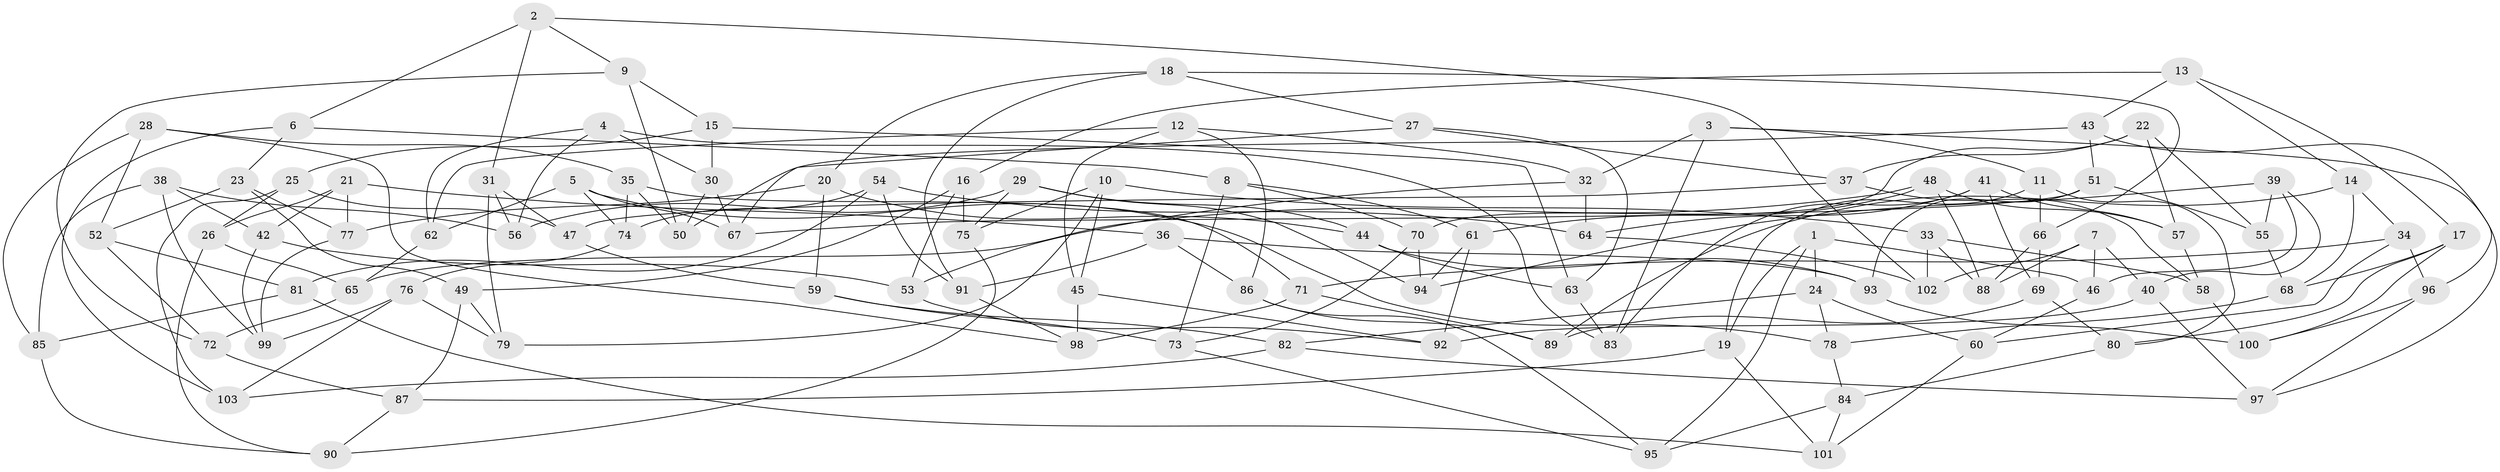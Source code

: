 // coarse degree distribution, {6: 0.1568627450980392, 7: 0.0392156862745098, 5: 0.19607843137254902, 4: 0.45098039215686275, 3: 0.0784313725490196, 10: 0.058823529411764705, 8: 0.0196078431372549}
// Generated by graph-tools (version 1.1) at 2025/02/03/04/25 22:02:41]
// undirected, 103 vertices, 206 edges
graph export_dot {
graph [start="1"]
  node [color=gray90,style=filled];
  1;
  2;
  3;
  4;
  5;
  6;
  7;
  8;
  9;
  10;
  11;
  12;
  13;
  14;
  15;
  16;
  17;
  18;
  19;
  20;
  21;
  22;
  23;
  24;
  25;
  26;
  27;
  28;
  29;
  30;
  31;
  32;
  33;
  34;
  35;
  36;
  37;
  38;
  39;
  40;
  41;
  42;
  43;
  44;
  45;
  46;
  47;
  48;
  49;
  50;
  51;
  52;
  53;
  54;
  55;
  56;
  57;
  58;
  59;
  60;
  61;
  62;
  63;
  64;
  65;
  66;
  67;
  68;
  69;
  70;
  71;
  72;
  73;
  74;
  75;
  76;
  77;
  78;
  79;
  80;
  81;
  82;
  83;
  84;
  85;
  86;
  87;
  88;
  89;
  90;
  91;
  92;
  93;
  94;
  95;
  96;
  97;
  98;
  99;
  100;
  101;
  102;
  103;
  1 -- 46;
  1 -- 19;
  1 -- 24;
  1 -- 95;
  2 -- 31;
  2 -- 102;
  2 -- 6;
  2 -- 9;
  3 -- 11;
  3 -- 83;
  3 -- 32;
  3 -- 97;
  4 -- 30;
  4 -- 83;
  4 -- 62;
  4 -- 56;
  5 -- 74;
  5 -- 67;
  5 -- 78;
  5 -- 62;
  6 -- 8;
  6 -- 103;
  6 -- 23;
  7 -- 46;
  7 -- 88;
  7 -- 40;
  7 -- 102;
  8 -- 73;
  8 -- 70;
  8 -- 61;
  9 -- 50;
  9 -- 72;
  9 -- 15;
  10 -- 75;
  10 -- 33;
  10 -- 45;
  10 -- 79;
  11 -- 80;
  11 -- 66;
  11 -- 19;
  12 -- 45;
  12 -- 32;
  12 -- 86;
  12 -- 62;
  13 -- 43;
  13 -- 17;
  13 -- 16;
  13 -- 14;
  14 -- 89;
  14 -- 34;
  14 -- 68;
  15 -- 25;
  15 -- 30;
  15 -- 63;
  16 -- 53;
  16 -- 75;
  16 -- 49;
  17 -- 100;
  17 -- 80;
  17 -- 68;
  18 -- 91;
  18 -- 27;
  18 -- 20;
  18 -- 66;
  19 -- 101;
  19 -- 87;
  20 -- 59;
  20 -- 77;
  20 -- 44;
  21 -- 26;
  21 -- 77;
  21 -- 42;
  21 -- 36;
  22 -- 57;
  22 -- 55;
  22 -- 70;
  22 -- 37;
  23 -- 77;
  23 -- 52;
  23 -- 49;
  24 -- 78;
  24 -- 60;
  24 -- 82;
  25 -- 47;
  25 -- 26;
  25 -- 103;
  26 -- 65;
  26 -- 90;
  27 -- 63;
  27 -- 67;
  27 -- 37;
  28 -- 35;
  28 -- 98;
  28 -- 52;
  28 -- 85;
  29 -- 44;
  29 -- 56;
  29 -- 75;
  29 -- 94;
  30 -- 50;
  30 -- 67;
  31 -- 56;
  31 -- 47;
  31 -- 79;
  32 -- 64;
  32 -- 53;
  33 -- 58;
  33 -- 88;
  33 -- 102;
  34 -- 71;
  34 -- 60;
  34 -- 96;
  35 -- 71;
  35 -- 74;
  35 -- 50;
  36 -- 91;
  36 -- 86;
  36 -- 93;
  37 -- 58;
  37 -- 47;
  38 -- 56;
  38 -- 85;
  38 -- 99;
  38 -- 42;
  39 -- 94;
  39 -- 55;
  39 -- 46;
  39 -- 40;
  40 -- 97;
  40 -- 92;
  41 -- 69;
  41 -- 64;
  41 -- 57;
  41 -- 83;
  42 -- 53;
  42 -- 99;
  43 -- 96;
  43 -- 50;
  43 -- 51;
  44 -- 93;
  44 -- 63;
  45 -- 92;
  45 -- 98;
  46 -- 60;
  47 -- 59;
  48 -- 61;
  48 -- 57;
  48 -- 88;
  48 -- 65;
  49 -- 79;
  49 -- 87;
  51 -- 93;
  51 -- 55;
  51 -- 67;
  52 -- 81;
  52 -- 72;
  53 -- 92;
  54 -- 91;
  54 -- 81;
  54 -- 74;
  54 -- 64;
  55 -- 68;
  57 -- 58;
  58 -- 100;
  59 -- 82;
  59 -- 73;
  60 -- 101;
  61 -- 92;
  61 -- 94;
  62 -- 65;
  63 -- 83;
  64 -- 102;
  65 -- 72;
  66 -- 88;
  66 -- 69;
  68 -- 78;
  69 -- 80;
  69 -- 89;
  70 -- 94;
  70 -- 73;
  71 -- 98;
  71 -- 89;
  72 -- 87;
  73 -- 95;
  74 -- 76;
  75 -- 90;
  76 -- 79;
  76 -- 99;
  76 -- 103;
  77 -- 99;
  78 -- 84;
  80 -- 84;
  81 -- 101;
  81 -- 85;
  82 -- 103;
  82 -- 97;
  84 -- 95;
  84 -- 101;
  85 -- 90;
  86 -- 89;
  86 -- 95;
  87 -- 90;
  91 -- 98;
  93 -- 100;
  96 -- 97;
  96 -- 100;
}
